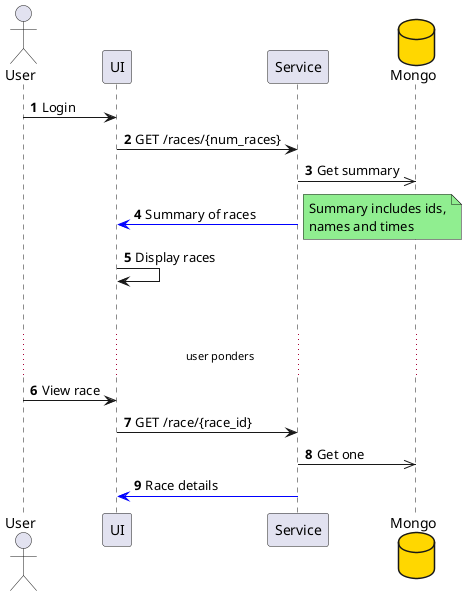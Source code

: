 @startuml wacky-races
actor User
autonumber
User -> UI: Login
UI -> Service: GET /races/{num_races}
database Mongo #gold
Service ->> Mongo: Get summary
UI <[#blue]- Service: Summary of races
note right #lightgreen
 Summary includes ids,
 names and times
end note
UI -> UI: Display races
||45||
...user ponders...
User -> UI: View race
UI -> Service: GET /race/{race_id}
Service ->> Mongo: Get one
UI <[#blue]- Service: Race details
@enduml
